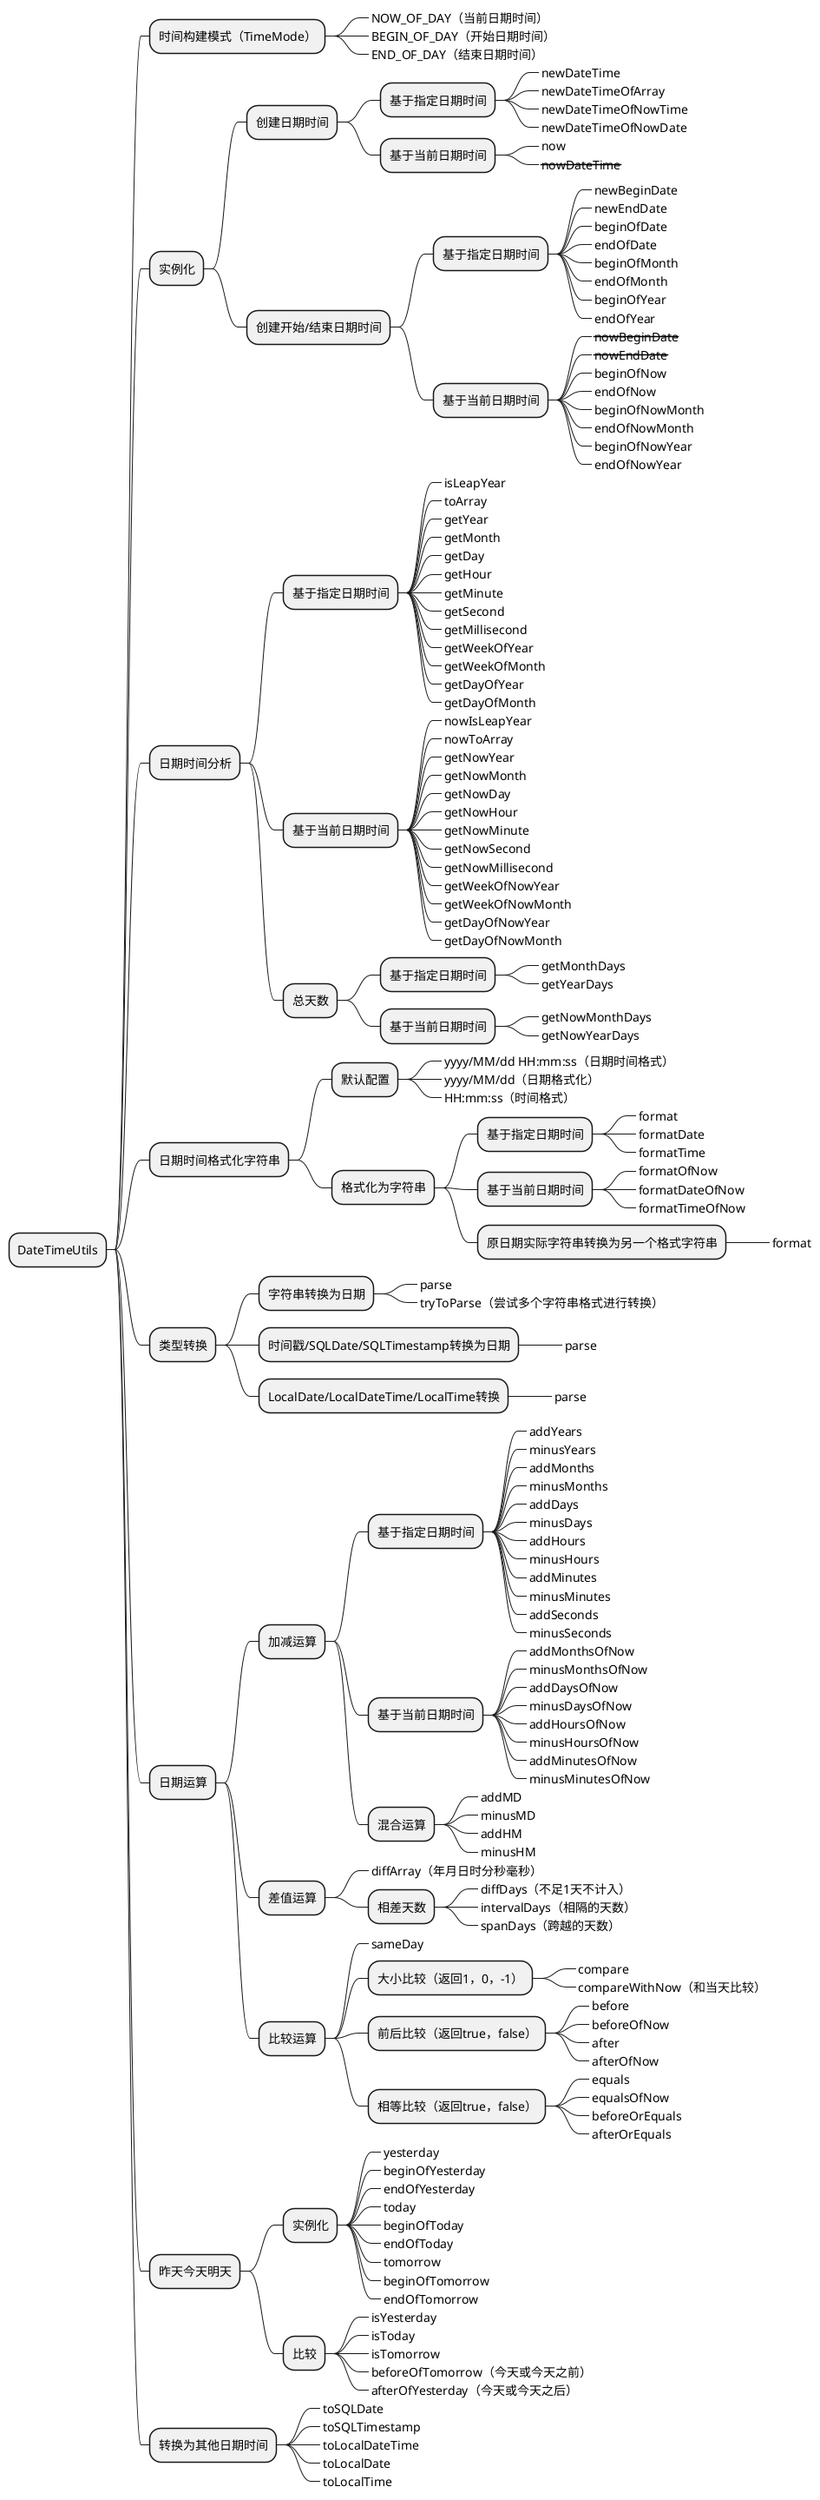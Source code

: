 @startmindmap
* DateTimeUtils

** 时间构建模式（TimeMode）
***_ NOW_OF_DAY（当前日期时间）
***_ BEGIN_OF_DAY（开始日期时间）
***_ END_OF_DAY（结束日期时间）

** 实例化
*** 创建日期时间
**** 基于指定日期时间
*****_ newDateTime
*****_ newDateTimeOfArray
*****_ newDateTimeOfNowTime
*****_ newDateTimeOfNowDate
**** 基于当前日期时间
*****_ now
*****_ <del>nowDateTime</del>

*** 创建开始/结束日期时间
**** 基于指定日期时间
*****_ newBeginDate
*****_ newEndDate
*****_ beginOfDate
*****_ endOfDate
*****_ beginOfMonth
*****_ endOfMonth
*****_ beginOfYear
*****_ endOfYear
**** 基于当前日期时间
*****_ <del>nowBeginDate</del>
*****_ <del>nowEndDate</del>
*****_ beginOfNow
*****_ endOfNow
*****_ beginOfNowMonth
*****_ endOfNowMonth
*****_ beginOfNowYear
*****_ endOfNowYear

** 日期时间分析
*** 基于指定日期时间
****_ isLeapYear
****_ toArray
****_ getYear
****_ getMonth
****_ getDay
****_ getHour
****_ getMinute
****_ getSecond
****_ getMillisecond
****_ getWeekOfYear
****_ getWeekOfMonth
****_ getDayOfYear
****_ getDayOfMonth
*** 基于当前日期时间
****_ nowIsLeapYear
****_ nowToArray
****_ getNowYear
****_ getNowMonth
****_ getNowDay
****_ getNowHour
****_ getNowMinute
****_ getNowSecond
****_ getNowMillisecond
****_ getWeekOfNowYear
****_ getWeekOfNowMonth
****_ getDayOfNowYear
****_ getDayOfNowMonth
*** 总天数
**** 基于指定日期时间
*****_ getMonthDays
*****_ getYearDays
**** 基于当前日期时间
*****_ getNowMonthDays
*****_ getNowYearDays

** 日期时间格式化字符串
*** 默认配置
****_ yyyy/MM/dd HH:mm:ss（日期时间格式）
****_ yyyy/MM/dd（日期格式化）
****_ HH:mm:ss（时间格式）
*** 格式化为字符串
**** 基于指定日期时间
*****_ format
*****_ formatDate
*****_ formatTime
**** 基于当前日期时间
*****_ formatOfNow
*****_ formatDateOfNow
*****_ formatTimeOfNow
**** 原日期实际字符串转换为另一个格式字符串
*****_ format

** 类型转换
*** 字符串转换为日期
****_ parse
****_ tryToParse（尝试多个字符串格式进行转换）
*** 时间戳/SQLDate/SQLTimestamp转换为日期
****_ parse
*** LocalDate/LocalDateTime/LocalTime转换
****_ parse

** 日期运算
*** 加减运算
**** 基于指定日期时间
*****_ addYears
*****_ minusYears
*****_ addMonths
*****_ minusMonths
*****_ addDays
*****_ minusDays
*****_ addHours
*****_ minusHours
*****_ addMinutes
*****_ minusMinutes
*****_ addSeconds
*****_ minusSeconds
**** 基于当前日期时间
*****_ addMonthsOfNow
*****_ minusMonthsOfNow
*****_ addDaysOfNow
*****_ minusDaysOfNow
*****_ addHoursOfNow
*****_ minusHoursOfNow
*****_ addMinutesOfNow
*****_ minusMinutesOfNow
**** 混合运算
*****_ addMD
*****_ minusMD
*****_ addHM
*****_ minusHM
*** 差值运算
****_ diffArray（年月日时分秒毫秒）
**** 相差天数
*****_ diffDays（不足1天不计入）
*****_ intervalDays（相隔的天数）
*****_ spanDays（跨越的天数）
*** 比较运算
****_ sameDay
**** 大小比较（返回1，0，-1）
*****_ compare
*****_ compareWithNow（和当天比较）
**** 前后比较（返回true，false）
*****_ before
*****_ beforeOfNow
*****_ after
*****_ afterOfNow
**** 相等比较（返回true，false）
*****_ equals
*****_ equalsOfNow
*****_ beforeOrEquals
*****_ afterOrEquals

** 昨天今天明天
*** 实例化
****_ yesterday
****_ beginOfYesterday
****_ endOfYesterday
****_ today
****_ beginOfToday
****_ endOfToday
****_ tomorrow
****_ beginOfTomorrow
****_ endOfTomorrow
*** 比较
****_ isYesterday
****_ isToday
****_ isTomorrow
****_ beforeOfTomorrow（今天或今天之前）
****_ afterOfYesterday（今天或今天之后）

** 转换为其他日期时间
***_ toSQLDate
***_ toSQLTimestamp
***_ toLocalDateTime
***_ toLocalDate
***_ toLocalTime

@endmindmap